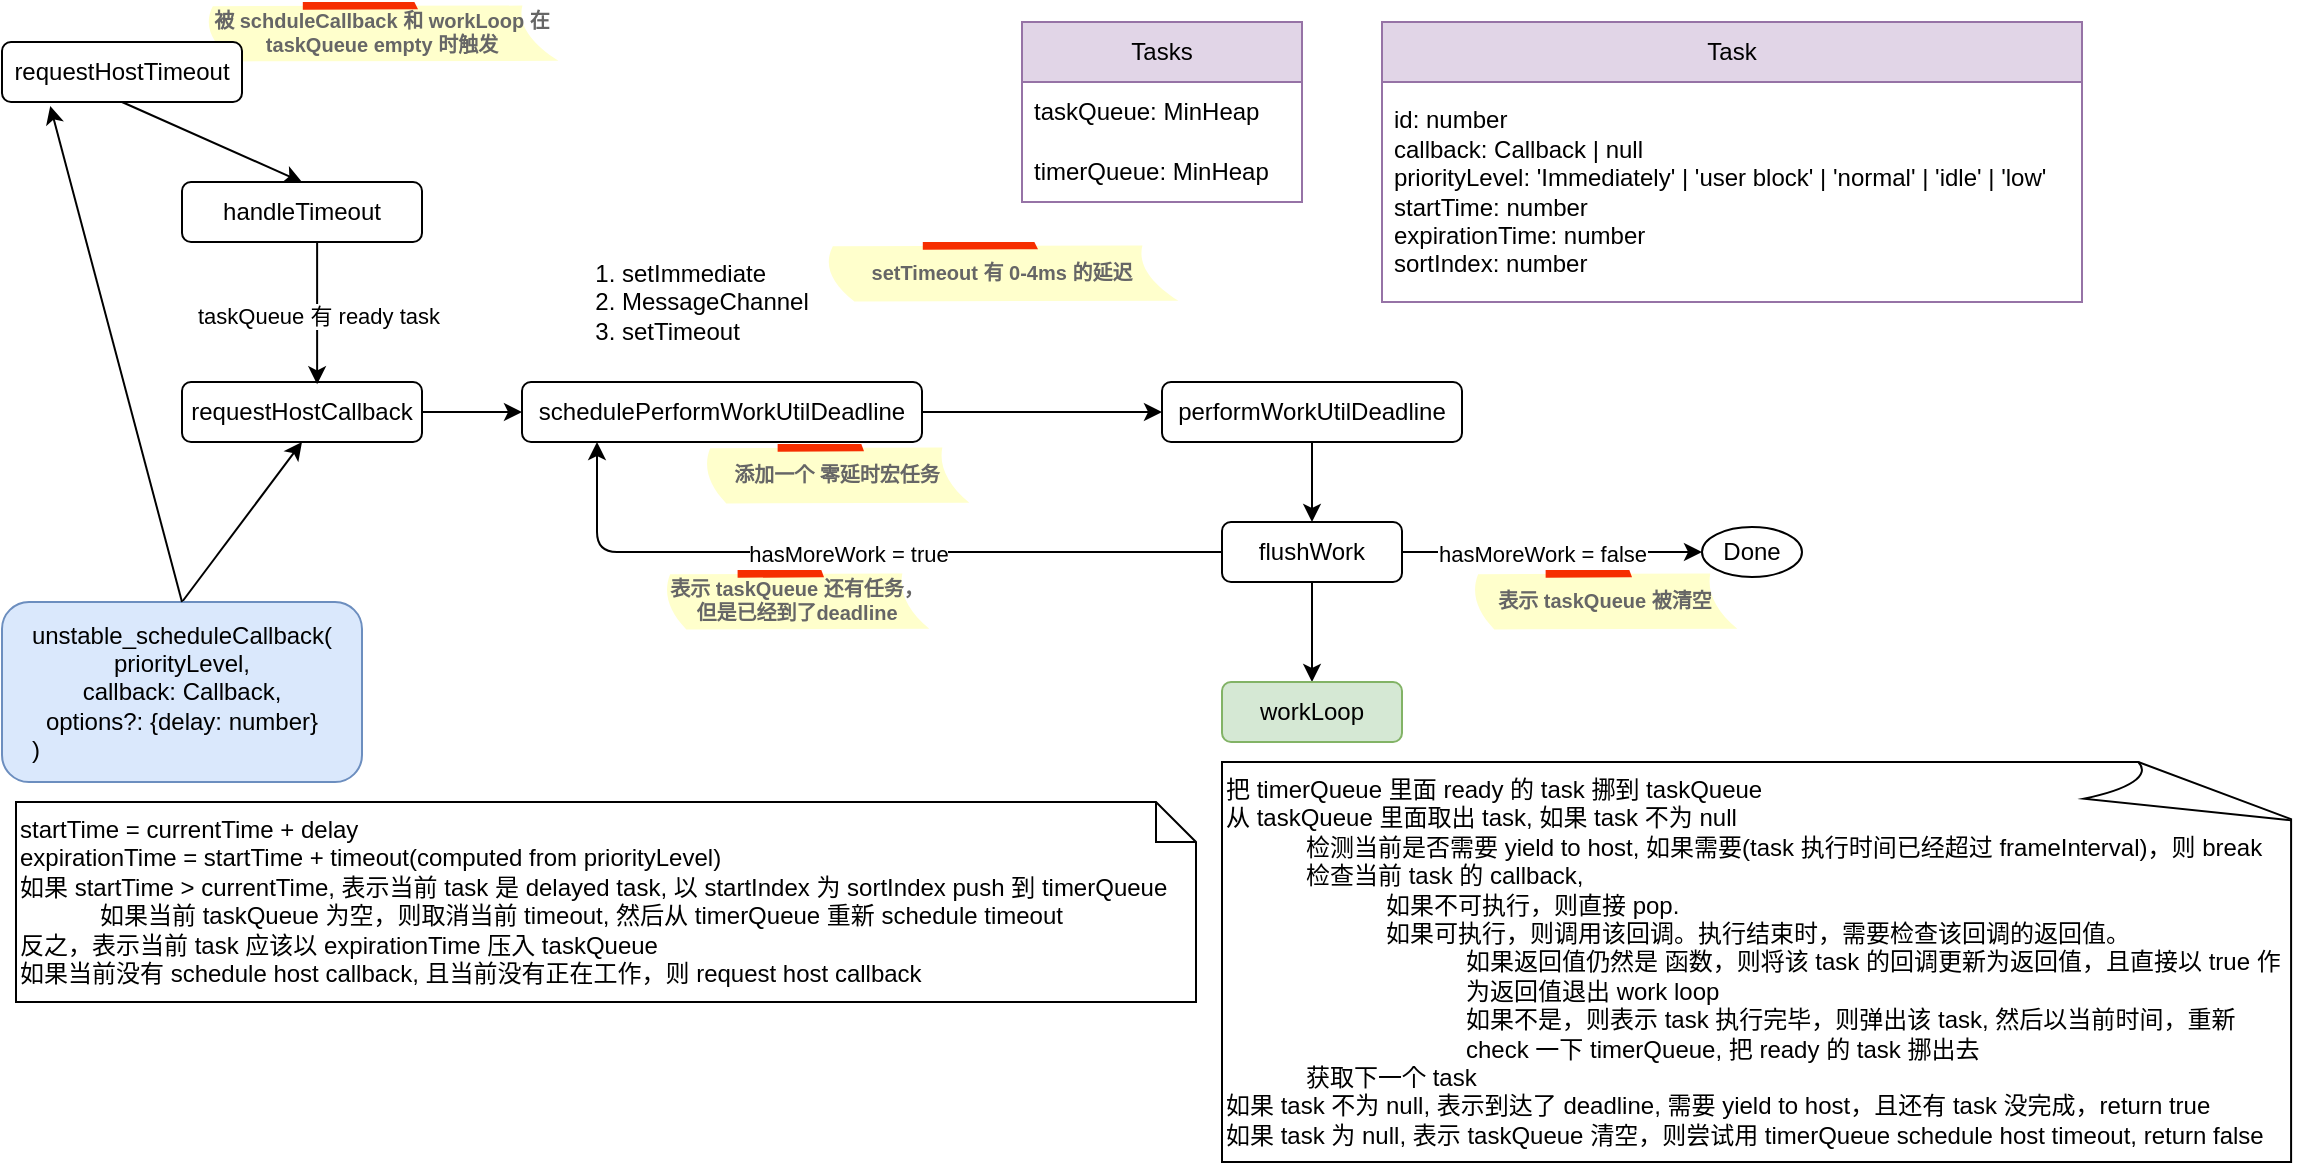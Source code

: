 <mxfile>
    <diagram id="2IdY0AixdPA1L3FspNxm" name="Page-1">
        <mxGraphModel dx="2095" dy="953" grid="1" gridSize="10" guides="1" tooltips="1" connect="1" arrows="1" fold="1" page="1" pageScale="1" pageWidth="850" pageHeight="1100" math="0" shadow="0">
            <root>
                <mxCell id="0"/>
                <mxCell id="1" parent="0"/>
                <mxCell id="55" value="被 schduleCallback 和 workLoop 在 taskQueue empty 时触发" style="strokeWidth=1;shadow=0;dashed=0;align=center;html=1;shape=mxgraph.mockup.text.stickyNote2;fontColor=#666666;mainText=;fontSize=10;whiteSpace=wrap;fillColor=#ffffcc;strokeColor=#F62E00;fontStyle=1" vertex="1" parent="1">
                    <mxGeometry x="100" y="160" width="180" height="30" as="geometry"/>
                </mxCell>
                <mxCell id="10" value="添加一个 零延时宏任务" style="strokeWidth=1;shadow=0;dashed=0;align=center;html=1;shape=mxgraph.mockup.text.stickyNote2;fontColor=#666666;mainText=;fontSize=10;whiteSpace=wrap;fillColor=#ffffcc;strokeColor=#F62E00;fontStyle=1" vertex="1" parent="1">
                    <mxGeometry x="350" y="381" width="135" height="30" as="geometry"/>
                </mxCell>
                <mxCell id="45" style="edgeStyle=none;html=1;exitX=1;exitY=0.5;exitDx=0;exitDy=0;entryX=0;entryY=0.5;entryDx=0;entryDy=0;" edge="1" parent="1" source="2" target="3">
                    <mxGeometry relative="1" as="geometry"/>
                </mxCell>
                <mxCell id="2" value="requestHostCallback" style="rounded=1;whiteSpace=wrap;html=1;" vertex="1" parent="1">
                    <mxGeometry x="90" y="350" width="120" height="30" as="geometry"/>
                </mxCell>
                <mxCell id="46" style="edgeStyle=none;html=1;exitX=1;exitY=0.5;exitDx=0;exitDy=0;entryX=0;entryY=0.5;entryDx=0;entryDy=0;" edge="1" parent="1" source="3" target="5">
                    <mxGeometry relative="1" as="geometry"/>
                </mxCell>
                <mxCell id="3" value="schedulePerformWorkUtilDeadline" style="rounded=1;whiteSpace=wrap;html=1;" vertex="1" parent="1">
                    <mxGeometry x="260" y="350" width="200" height="30" as="geometry"/>
                </mxCell>
                <mxCell id="4" value="&lt;ol&gt;&lt;li&gt;setImmediate&lt;/li&gt;&lt;li&gt;MessageChannel&lt;/li&gt;&lt;li&gt;setTimeout&lt;/li&gt;&lt;/ol&gt;" style="text;strokeColor=none;fillColor=none;html=1;whiteSpace=wrap;verticalAlign=middle;overflow=hidden;spacing=0;" vertex="1" parent="1">
                    <mxGeometry x="270" y="270" width="150" height="80" as="geometry"/>
                </mxCell>
                <mxCell id="5" value="performWorkUtilDeadline" style="rounded=1;whiteSpace=wrap;html=1;" vertex="1" parent="1">
                    <mxGeometry x="580" y="350" width="150" height="30" as="geometry"/>
                </mxCell>
                <mxCell id="11" style="edgeStyle=none;html=1;exitX=0;exitY=0.5;exitDx=0;exitDy=0;entryX=0;entryY=1;entryDx=0;entryDy=0;" edge="1" parent="1" source="6">
                    <mxGeometry relative="1" as="geometry">
                        <mxPoint x="487.5" y="435" as="sourcePoint"/>
                        <mxPoint x="297.5" y="380" as="targetPoint"/>
                        <Array as="points">
                            <mxPoint x="410" y="435"/>
                            <mxPoint x="297.5" y="435"/>
                        </Array>
                    </mxGeometry>
                </mxCell>
                <mxCell id="12" value="hasMoreWork = true" style="edgeLabel;html=1;align=center;verticalAlign=middle;resizable=0;points=[];" vertex="1" connectable="0" parent="11">
                    <mxGeometry x="0.02" y="1" relative="1" as="geometry">
                        <mxPoint as="offset"/>
                    </mxGeometry>
                </mxCell>
                <mxCell id="16" style="edgeStyle=none;html=1;exitX=1;exitY=0.5;exitDx=0;exitDy=0;entryX=0;entryY=0.5;entryDx=0;entryDy=0;" edge="1" parent="1" source="6">
                    <mxGeometry relative="1" as="geometry">
                        <mxPoint x="850" y="435" as="targetPoint"/>
                    </mxGeometry>
                </mxCell>
                <mxCell id="17" value="hasMoreWork = false" style="edgeLabel;html=1;align=center;verticalAlign=middle;resizable=0;points=[];" vertex="1" connectable="0" parent="16">
                    <mxGeometry x="-0.068" y="-1" relative="1" as="geometry">
                        <mxPoint as="offset"/>
                    </mxGeometry>
                </mxCell>
                <mxCell id="48" value="" style="edgeStyle=none;html=1;" edge="1" parent="1" source="6" target="18">
                    <mxGeometry relative="1" as="geometry"/>
                </mxCell>
                <mxCell id="6" value="flushWork" style="rounded=1;whiteSpace=wrap;html=1;" vertex="1" parent="1">
                    <mxGeometry x="610" y="420" width="90" height="30" as="geometry"/>
                </mxCell>
                <mxCell id="50" style="edgeStyle=none;html=1;entryX=0.563;entryY=0.039;entryDx=0;entryDy=0;exitX=0.563;exitY=0.983;exitDx=0;exitDy=0;exitPerimeter=0;entryPerimeter=0;" edge="1" parent="1" source="7" target="2">
                    <mxGeometry relative="1" as="geometry">
                        <mxPoint x="120" y="330" as="sourcePoint"/>
                    </mxGeometry>
                </mxCell>
                <mxCell id="51" value="taskQueue 有 ready task" style="edgeLabel;html=1;align=center;verticalAlign=middle;resizable=0;points=[];" vertex="1" connectable="0" parent="50">
                    <mxGeometry x="0.05" relative="1" as="geometry">
                        <mxPoint as="offset"/>
                    </mxGeometry>
                </mxCell>
                <mxCell id="7" value="handleTimeout" style="rounded=1;whiteSpace=wrap;html=1;" vertex="1" parent="1">
                    <mxGeometry x="90" y="250" width="120" height="30" as="geometry"/>
                </mxCell>
                <mxCell id="54" style="edgeStyle=none;html=1;exitX=0.5;exitY=0;exitDx=0;exitDy=0;entryX=0.5;entryY=1;entryDx=0;entryDy=0;" edge="1" parent="1" source="8" target="2">
                    <mxGeometry relative="1" as="geometry"/>
                </mxCell>
                <mxCell id="8" value="unstable_scheduleCallback(&lt;div&gt;priorityLevel,&lt;/div&gt;&lt;div&gt;callback: Callback,&lt;/div&gt;&lt;div&gt;options?: {delay: number}&lt;/div&gt;&lt;div style=&quot;text-align: left;&quot;&gt;)&lt;/div&gt;" style="rounded=1;whiteSpace=wrap;html=1;fillColor=#dae8fc;strokeColor=#6c8ebf;" vertex="1" parent="1">
                    <mxGeometry y="460" width="180" height="90" as="geometry"/>
                </mxCell>
                <mxCell id="18" value="workLoop" style="rounded=1;whiteSpace=wrap;html=1;fillColor=#d5e8d4;strokeColor=#82b366;" vertex="1" parent="1">
                    <mxGeometry x="610" y="500" width="90" height="30" as="geometry"/>
                </mxCell>
                <mxCell id="20" value="Done" style="ellipse;whiteSpace=wrap;html=1;" vertex="1" parent="1">
                    <mxGeometry x="850" y="422.5" width="50" height="25" as="geometry"/>
                </mxCell>
                <mxCell id="43" value="&lt;span style=&quot;color: rgb(0, 0, 0);&quot;&gt;把 timerQueue 里面 ready 的 task 挪到 taskQueue&lt;/span&gt;&lt;div&gt;&lt;span style=&quot;color: rgb(0, 0, 0);&quot;&gt;&lt;span style=&quot;color: rgb(0, 0, 0);&quot;&gt;从 taskQueue 里面取出 task, 如果 task 不为 null&lt;/span&gt;&lt;br&gt;&lt;/span&gt;&lt;/div&gt;&lt;blockquote style=&quot;margin: 0 0 0 40px; border: none; padding: 0px;&quot;&gt;&lt;div&gt;&lt;span style=&quot;color: rgb(0, 0, 0);&quot;&gt;&lt;span style=&quot;color: rgb(0, 0, 0);&quot;&gt;检测当前是否需要 yield to host, 如果需要(task 执行时间已经超过 frameInterval)，则 break&lt;/span&gt;&lt;/span&gt;&lt;/div&gt;&lt;/blockquote&gt;&lt;blockquote style=&quot;margin: 0 0 0 40px; border: none; padding: 0px;&quot;&gt;&lt;div&gt;检查当前 task 的 callback,&amp;nbsp;&lt;/div&gt;&lt;/blockquote&gt;&lt;blockquote style=&quot;margin: 0 0 0 40px; border: none; padding: 0px;&quot;&gt;&lt;blockquote style=&quot;margin: 0 0 0 40px; border: none; padding: 0px;&quot;&gt;&lt;div&gt;如果不可执行，则直接 pop.&amp;nbsp;&lt;/div&gt;&lt;/blockquote&gt;&lt;/blockquote&gt;&lt;blockquote style=&quot;margin: 0 0 0 40px; border: none; padding: 0px;&quot;&gt;&lt;blockquote style=&quot;margin: 0 0 0 40px; border: none; padding: 0px;&quot;&gt;&lt;div&gt;如果可执行，则调用该回调。执行结束时，需要检查该回调的返回值。&lt;/div&gt;&lt;/blockquote&gt;&lt;/blockquote&gt;&lt;blockquote style=&quot;margin: 0 0 0 40px; border: none; padding: 0px;&quot;&gt;&lt;blockquote style=&quot;margin: 0 0 0 40px; border: none; padding: 0px;&quot;&gt;&lt;blockquote style=&quot;margin: 0 0 0 40px; border: none; padding: 0px;&quot;&gt;&lt;div&gt;如果返回值仍然是 函数，则将该 task 的回调更新为返回值，且直接以 true 作为返回值退出 work loop&lt;/div&gt;&lt;div&gt;如果不是，则表示 task 执行完毕，则弹出该 task, 然后以当前时间，重新&amp;nbsp; check 一下 timerQueue, 把 ready 的 task 挪出去&lt;/div&gt;&lt;/blockquote&gt;&lt;/blockquote&gt;获取下一个 task&lt;/blockquote&gt;如果 task 不为 null, 表示到达了 deadline, 需要 yield to host，且还有 task 没完成，return true&lt;div&gt;如果 task 为 null, 表示 taskQueue 清空，则尝试用 timerQueue schedule host timeout, return false&lt;/div&gt;" style="whiteSpace=wrap;html=1;shape=mxgraph.basic.document;align=left;horizontal=1;labelPosition=center;verticalLabelPosition=middle;verticalAlign=top;" vertex="1" parent="1">
                    <mxGeometry x="610" y="540" width="540" height="200" as="geometry"/>
                </mxCell>
                <mxCell id="53" style="edgeStyle=none;html=1;exitX=0.5;exitY=1;exitDx=0;exitDy=0;entryX=0.5;entryY=0;entryDx=0;entryDy=0;" edge="1" parent="1" source="44" target="7">
                    <mxGeometry relative="1" as="geometry"/>
                </mxCell>
                <mxCell id="44" value="requestHostTimeout" style="rounded=1;whiteSpace=wrap;html=1;" vertex="1" parent="1">
                    <mxGeometry y="180" width="120" height="30" as="geometry"/>
                </mxCell>
                <mxCell id="47" style="edgeStyle=none;html=1;exitX=0.5;exitY=1;exitDx=0;exitDy=0;entryX=0.5;entryY=0;entryDx=0;entryDy=0;" edge="1" parent="1" source="5" target="6">
                    <mxGeometry relative="1" as="geometry"/>
                </mxCell>
                <mxCell id="52" value="startTime = currentTime + delay&lt;div&gt;expirationTime = startTime + timeout(computed from priorityLevel)&lt;/div&gt;&lt;div&gt;如果 startTime &amp;gt; currentTime, 表示当前 task 是 delayed task, 以 startIndex 为 sortIndex push 到 timerQueue&lt;/div&gt;&lt;blockquote style=&quot;margin: 0 0 0 40px; border: none; padding: 0px;&quot;&gt;&lt;div&gt;如果当前 taskQueue 为空，则取消当前 timeout, 然后从 timerQueue 重新 schedule timeout&lt;/div&gt;&lt;/blockquote&gt;反之，表示当前 task 应该以 expirationTime 压入 taskQueue&lt;div&gt;如果当前没有 schedule host callback, 且当前没有正在工作，则 request host callback&lt;/div&gt;" style="shape=note;size=20;whiteSpace=wrap;html=1;verticalAlign=top;align=left;" vertex="1" parent="1">
                    <mxGeometry x="7" y="560" width="590" height="100" as="geometry"/>
                </mxCell>
                <mxCell id="56" style="edgeStyle=none;html=1;exitX=0.5;exitY=0;exitDx=0;exitDy=0;entryX=0.201;entryY=1.067;entryDx=0;entryDy=0;entryPerimeter=0;" edge="1" parent="1" source="8" target="44">
                    <mxGeometry relative="1" as="geometry"/>
                </mxCell>
                <mxCell id="57" value="Tasks" style="swimlane;fontStyle=0;childLayout=stackLayout;horizontal=1;startSize=30;horizontalStack=0;resizeParent=1;resizeParentMax=0;resizeLast=0;collapsible=1;marginBottom=0;whiteSpace=wrap;html=1;fillColor=#e1d5e7;strokeColor=#9673a6;" vertex="1" parent="1">
                    <mxGeometry x="510" y="170" width="140" height="90" as="geometry">
                        <mxRectangle x="560" y="180" width="70" height="30" as="alternateBounds"/>
                    </mxGeometry>
                </mxCell>
                <mxCell id="58" value="taskQueue: MinHeap" style="text;strokeColor=none;fillColor=none;align=left;verticalAlign=middle;spacingLeft=4;spacingRight=4;overflow=hidden;points=[[0,0.5],[1,0.5]];portConstraint=eastwest;rotatable=0;whiteSpace=wrap;html=1;" vertex="1" parent="57">
                    <mxGeometry y="30" width="140" height="30" as="geometry"/>
                </mxCell>
                <mxCell id="59" value="timerQueue: MinHeap" style="text;strokeColor=none;fillColor=none;align=left;verticalAlign=middle;spacingLeft=4;spacingRight=4;overflow=hidden;points=[[0,0.5],[1,0.5]];portConstraint=eastwest;rotatable=0;whiteSpace=wrap;html=1;" vertex="1" parent="57">
                    <mxGeometry y="60" width="140" height="30" as="geometry"/>
                </mxCell>
                <mxCell id="61" value="Task" style="swimlane;fontStyle=0;childLayout=stackLayout;horizontal=1;startSize=30;horizontalStack=0;resizeParent=1;resizeParentMax=0;resizeLast=0;collapsible=1;marginBottom=0;whiteSpace=wrap;html=1;fillColor=#e1d5e7;strokeColor=#9673a6;" vertex="1" parent="1">
                    <mxGeometry x="690" y="170" width="350" height="140" as="geometry">
                        <mxRectangle x="720" y="170" width="70" height="30" as="alternateBounds"/>
                    </mxGeometry>
                </mxCell>
                <mxCell id="64" value="&lt;div&gt;&lt;span style=&quot;color: rgb(0, 0, 0);&quot;&gt;&lt;span style=&quot;color: rgb(0, 0, 0);&quot;&gt;id: number&lt;/span&gt;&lt;br&gt;&lt;/span&gt;&lt;/div&gt;&lt;div&gt;&lt;span style=&quot;color: rgb(0, 0, 0);&quot;&gt;callback: Callback | null&lt;/span&gt;&lt;br&gt;&lt;/div&gt;priorityLevel: &#39;Immediately&#39; | &#39;user block&#39; | &#39;normal&#39; | &#39;idle&#39; | &#39;low&#39;&lt;div&gt;startTime: number&lt;/div&gt;&lt;div&gt;expirationTime: number&lt;/div&gt;&lt;div&gt;sortIndex: number&lt;/div&gt;" style="text;strokeColor=none;fillColor=none;align=left;verticalAlign=middle;spacingLeft=4;spacingRight=4;overflow=hidden;points=[[0,0.5],[1,0.5]];portConstraint=eastwest;rotatable=0;whiteSpace=wrap;html=1;" vertex="1" parent="61">
                    <mxGeometry y="30" width="350" height="110" as="geometry"/>
                </mxCell>
                <mxCell id="72" value="表示 taskQueue 被清空" style="strokeWidth=1;shadow=0;dashed=0;align=center;html=1;shape=mxgraph.mockup.text.stickyNote2;fontColor=#666666;mainText=;fontSize=10;whiteSpace=wrap;fillColor=#ffffcc;strokeColor=#F62E00;fontStyle=1" vertex="1" parent="1">
                    <mxGeometry x="734" y="444" width="135" height="30" as="geometry"/>
                </mxCell>
                <mxCell id="73" value="表示 taskQueue 还有任务，但是已经到了deadline" style="strokeWidth=1;shadow=0;dashed=0;align=center;html=1;shape=mxgraph.mockup.text.stickyNote2;fontColor=#666666;mainText=;fontSize=10;whiteSpace=wrap;fillColor=#ffffcc;strokeColor=#F62E00;fontStyle=1" vertex="1" parent="1">
                    <mxGeometry x="330" y="444" width="135" height="30" as="geometry"/>
                </mxCell>
                <mxCell id="74" value="setTimeout 有 0-4ms 的延迟" style="strokeWidth=1;shadow=0;dashed=0;align=center;html=1;shape=mxgraph.mockup.text.stickyNote2;fontColor=#666666;mainText=;fontSize=10;whiteSpace=wrap;fillColor=#ffffcc;strokeColor=#F62E00;fontStyle=1" vertex="1" parent="1">
                    <mxGeometry x="410" y="280" width="180" height="30" as="geometry"/>
                </mxCell>
            </root>
        </mxGraphModel>
    </diagram>
</mxfile>